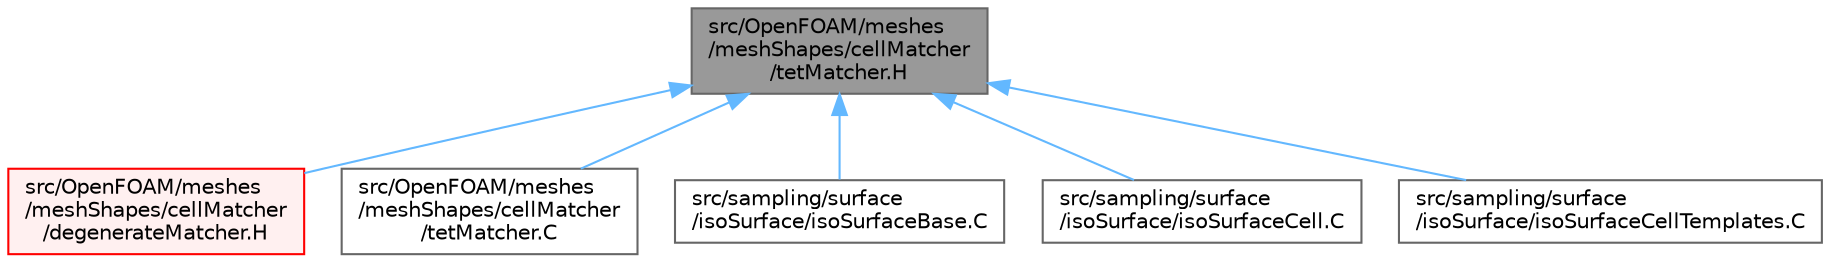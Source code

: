 digraph "src/OpenFOAM/meshes/meshShapes/cellMatcher/tetMatcher.H"
{
 // LATEX_PDF_SIZE
  bgcolor="transparent";
  edge [fontname=Helvetica,fontsize=10,labelfontname=Helvetica,labelfontsize=10];
  node [fontname=Helvetica,fontsize=10,shape=box,height=0.2,width=0.4];
  Node1 [id="Node000001",label="src/OpenFOAM/meshes\l/meshShapes/cellMatcher\l/tetMatcher.H",height=0.2,width=0.4,color="gray40", fillcolor="grey60", style="filled", fontcolor="black",tooltip=" "];
  Node1 -> Node2 [id="edge1_Node000001_Node000002",dir="back",color="steelblue1",style="solid",tooltip=" "];
  Node2 [id="Node000002",label="src/OpenFOAM/meshes\l/meshShapes/cellMatcher\l/degenerateMatcher.H",height=0.2,width=0.4,color="red", fillcolor="#FFF0F0", style="filled",URL="$degenerateMatcher_8H.html",tooltip=" "];
  Node1 -> Node7 [id="edge2_Node000001_Node000007",dir="back",color="steelblue1",style="solid",tooltip=" "];
  Node7 [id="Node000007",label="src/OpenFOAM/meshes\l/meshShapes/cellMatcher\l/tetMatcher.C",height=0.2,width=0.4,color="grey40", fillcolor="white", style="filled",URL="$tetMatcher_8C.html",tooltip=" "];
  Node1 -> Node8 [id="edge3_Node000001_Node000008",dir="back",color="steelblue1",style="solid",tooltip=" "];
  Node8 [id="Node000008",label="src/sampling/surface\l/isoSurface/isoSurfaceBase.C",height=0.2,width=0.4,color="grey40", fillcolor="white", style="filled",URL="$isoSurfaceBase_8C.html",tooltip=" "];
  Node1 -> Node9 [id="edge4_Node000001_Node000009",dir="back",color="steelblue1",style="solid",tooltip=" "];
  Node9 [id="Node000009",label="src/sampling/surface\l/isoSurface/isoSurfaceCell.C",height=0.2,width=0.4,color="grey40", fillcolor="white", style="filled",URL="$isoSurfaceCell_8C.html",tooltip=" "];
  Node1 -> Node10 [id="edge5_Node000001_Node000010",dir="back",color="steelblue1",style="solid",tooltip=" "];
  Node10 [id="Node000010",label="src/sampling/surface\l/isoSurface/isoSurfaceCellTemplates.C",height=0.2,width=0.4,color="grey40", fillcolor="white", style="filled",URL="$isoSurfaceCellTemplates_8C.html",tooltip=" "];
}
